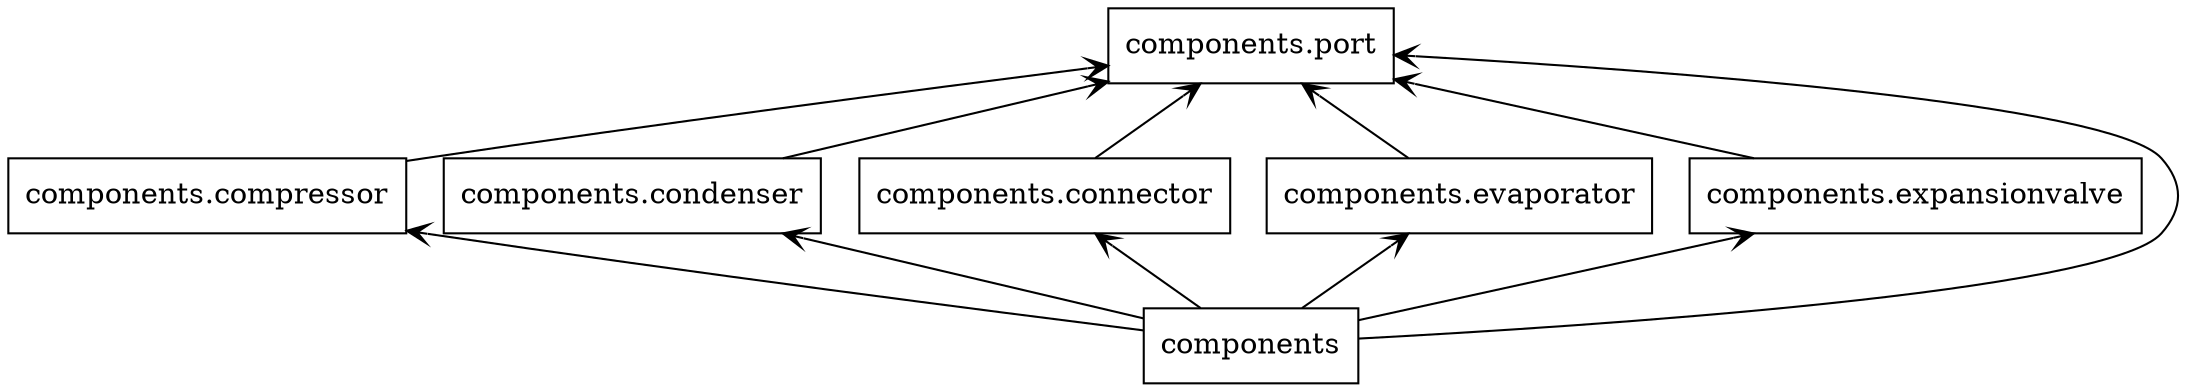 digraph "packages" {
rankdir=BT
charset="utf-8"
"components" [color="black", label="components", shape="box", style="solid"];
"components.compressor" [color="black", label="components.compressor", shape="box", style="solid"];
"components.condenser" [color="black", label="components.condenser", shape="box", style="solid"];
"components.connector" [color="black", label="components.connector", shape="box", style="solid"];
"components.evaporator" [color="black", label="components.evaporator", shape="box", style="solid"];
"components.expansionvalve" [color="black", label="components.expansionvalve", shape="box", style="solid"];
"components.port" [color="black", label="components.port", shape="box", style="solid"];
"components" -> "components.compressor" [arrowhead="open", arrowtail="none"];
"components" -> "components.condenser" [arrowhead="open", arrowtail="none"];
"components" -> "components.connector" [arrowhead="open", arrowtail="none"];
"components" -> "components.evaporator" [arrowhead="open", arrowtail="none"];
"components" -> "components.expansionvalve" [arrowhead="open", arrowtail="none"];
"components" -> "components.port" [arrowhead="open", arrowtail="none"];
"components.compressor" -> "components.port" [arrowhead="open", arrowtail="none"];
"components.condenser" -> "components.port" [arrowhead="open", arrowtail="none"];
"components.connector" -> "components.port" [arrowhead="open", arrowtail="none"];
"components.evaporator" -> "components.port" [arrowhead="open", arrowtail="none"];
"components.expansionvalve" -> "components.port" [arrowhead="open", arrowtail="none"];
}
